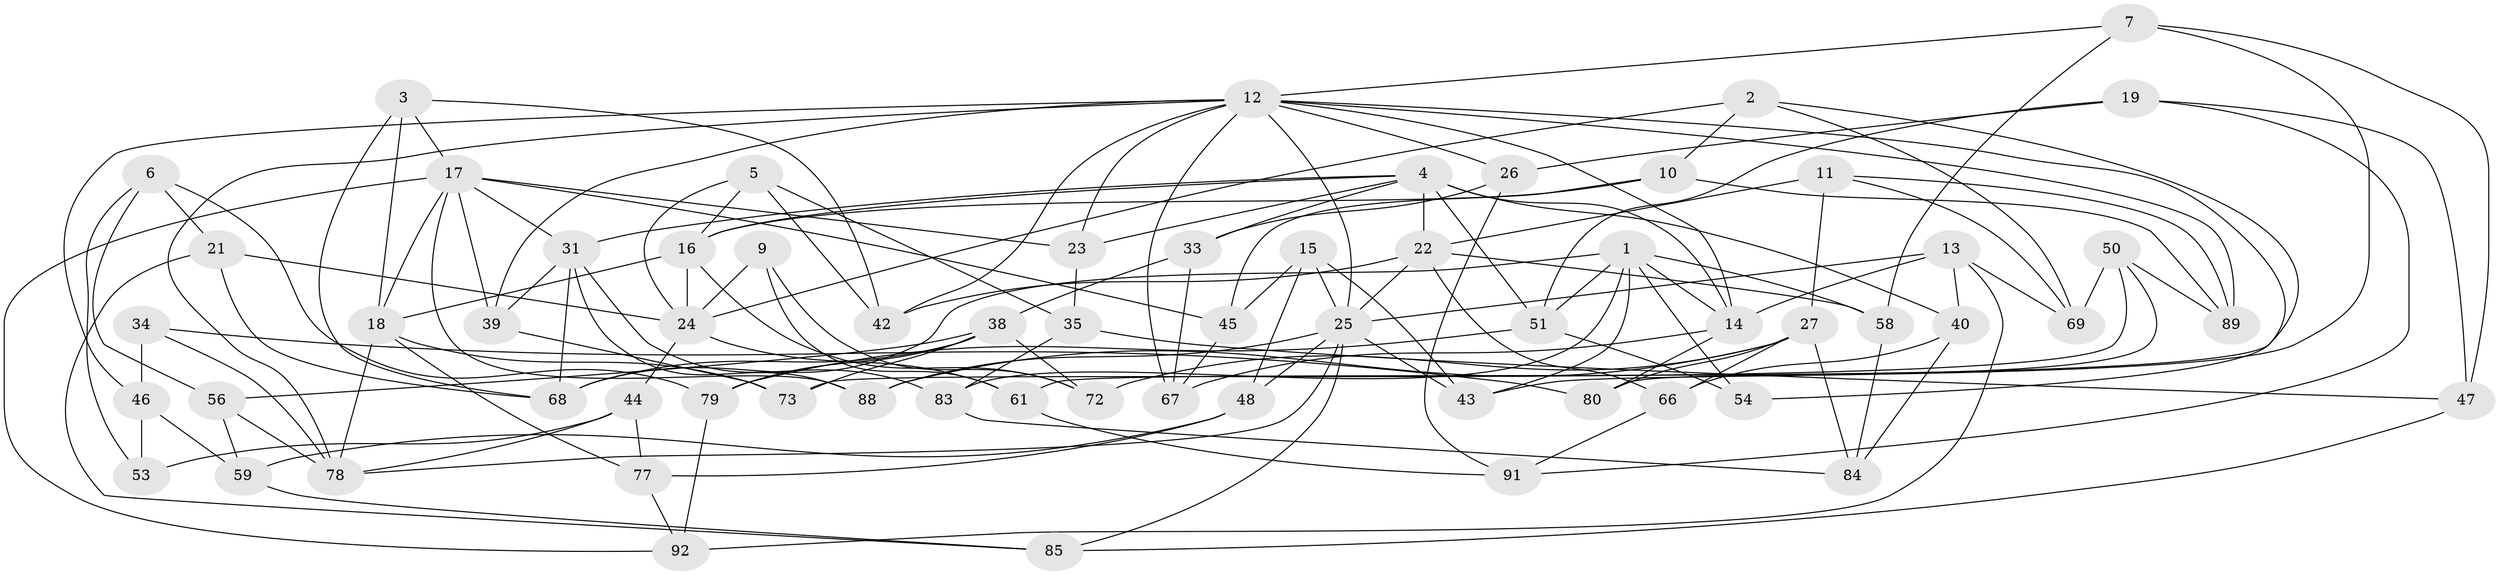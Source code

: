 // original degree distribution, {4: 1.0}
// Generated by graph-tools (version 1.1) at 2025/20/03/04/25 18:20:44]
// undirected, 64 vertices, 149 edges
graph export_dot {
graph [start="1"]
  node [color=gray90,style=filled];
  1 [super="+20+41"];
  2;
  3;
  4 [super="+8+70"];
  5;
  6;
  7;
  9;
  10;
  11;
  12 [super="+71+62+30"];
  13 [super="+65"];
  14 [super="+49"];
  15;
  16 [super="+87"];
  17 [super="+57+76"];
  18 [super="+37"];
  19;
  21;
  22 [super="+64"];
  23;
  24 [super="+28+52"];
  25 [super="+55+32+29"];
  26;
  27 [super="+36"];
  31 [super="+60"];
  33;
  34;
  35;
  38 [super="+63"];
  39;
  40;
  42;
  43;
  44;
  45;
  46 [super="+74"];
  47;
  48;
  50;
  51 [super="+75"];
  53;
  54;
  56;
  58;
  59;
  61;
  66;
  67;
  68 [super="+81"];
  69;
  72;
  73;
  77;
  78 [super="+82"];
  79;
  80;
  83;
  84;
  85;
  88;
  89;
  91;
  92;
  1 -- 43;
  1 -- 58;
  1 -- 83;
  1 -- 68 [weight=2];
  1 -- 14;
  1 -- 51;
  1 -- 54;
  2 -- 24;
  2 -- 10;
  2 -- 69;
  2 -- 61;
  3 -- 17;
  3 -- 42;
  3 -- 68;
  3 -- 18;
  4 -- 51;
  4 -- 33;
  4 -- 22;
  4 -- 14;
  4 -- 40;
  4 -- 23;
  4 -- 31;
  4 -- 16;
  5 -- 42;
  5 -- 16;
  5 -- 35;
  5 -- 24;
  6 -- 79;
  6 -- 21;
  6 -- 56;
  6 -- 53;
  7 -- 47;
  7 -- 58;
  7 -- 43;
  7 -- 12;
  9 -- 24 [weight=2];
  9 -- 72;
  9 -- 61;
  10 -- 16;
  10 -- 89;
  10 -- 45;
  11 -- 27;
  11 -- 89;
  11 -- 69;
  11 -- 22;
  12 -- 26;
  12 -- 89;
  12 -- 23;
  12 -- 25;
  12 -- 42;
  12 -- 14;
  12 -- 54;
  12 -- 78;
  12 -- 67;
  12 -- 46;
  12 -- 39;
  13 -- 69;
  13 -- 92;
  13 -- 25 [weight=2];
  13 -- 40;
  13 -- 14;
  14 -- 67;
  14 -- 80;
  15 -- 45;
  15 -- 48;
  15 -- 43;
  15 -- 25;
  16 -- 24;
  16 -- 72;
  16 -- 18;
  17 -- 92;
  17 -- 88;
  17 -- 18;
  17 -- 31;
  17 -- 23;
  17 -- 45;
  17 -- 39;
  18 -- 73;
  18 -- 77;
  18 -- 78;
  19 -- 26;
  19 -- 47;
  19 -- 91;
  19 -- 51;
  21 -- 85;
  21 -- 68;
  21 -- 24;
  22 -- 58;
  22 -- 42;
  22 -- 66;
  22 -- 25;
  23 -- 35;
  24 -- 44;
  24 -- 61;
  25 -- 85;
  25 -- 43;
  25 -- 88;
  25 -- 78;
  25 -- 48;
  26 -- 33;
  26 -- 91;
  27 -- 80;
  27 -- 84;
  27 -- 88;
  27 -- 72;
  27 -- 66;
  31 -- 83;
  31 -- 68;
  31 -- 88;
  31 -- 39;
  33 -- 67;
  33 -- 38;
  34 -- 80;
  34 -- 78;
  34 -- 46 [weight=2];
  35 -- 83;
  35 -- 47;
  38 -- 56;
  38 -- 73;
  38 -- 72;
  38 -- 68;
  38 -- 79;
  39 -- 73;
  40 -- 66;
  40 -- 84;
  44 -- 53;
  44 -- 77;
  44 -- 78;
  45 -- 67;
  46 -- 59;
  46 -- 53 [weight=2];
  47 -- 85;
  48 -- 77;
  48 -- 59;
  50 -- 69;
  50 -- 80;
  50 -- 89;
  50 -- 73;
  51 -- 79;
  51 -- 54 [weight=2];
  56 -- 59;
  56 -- 78;
  58 -- 84;
  59 -- 85;
  61 -- 91;
  66 -- 91;
  77 -- 92;
  79 -- 92;
  83 -- 84;
}

